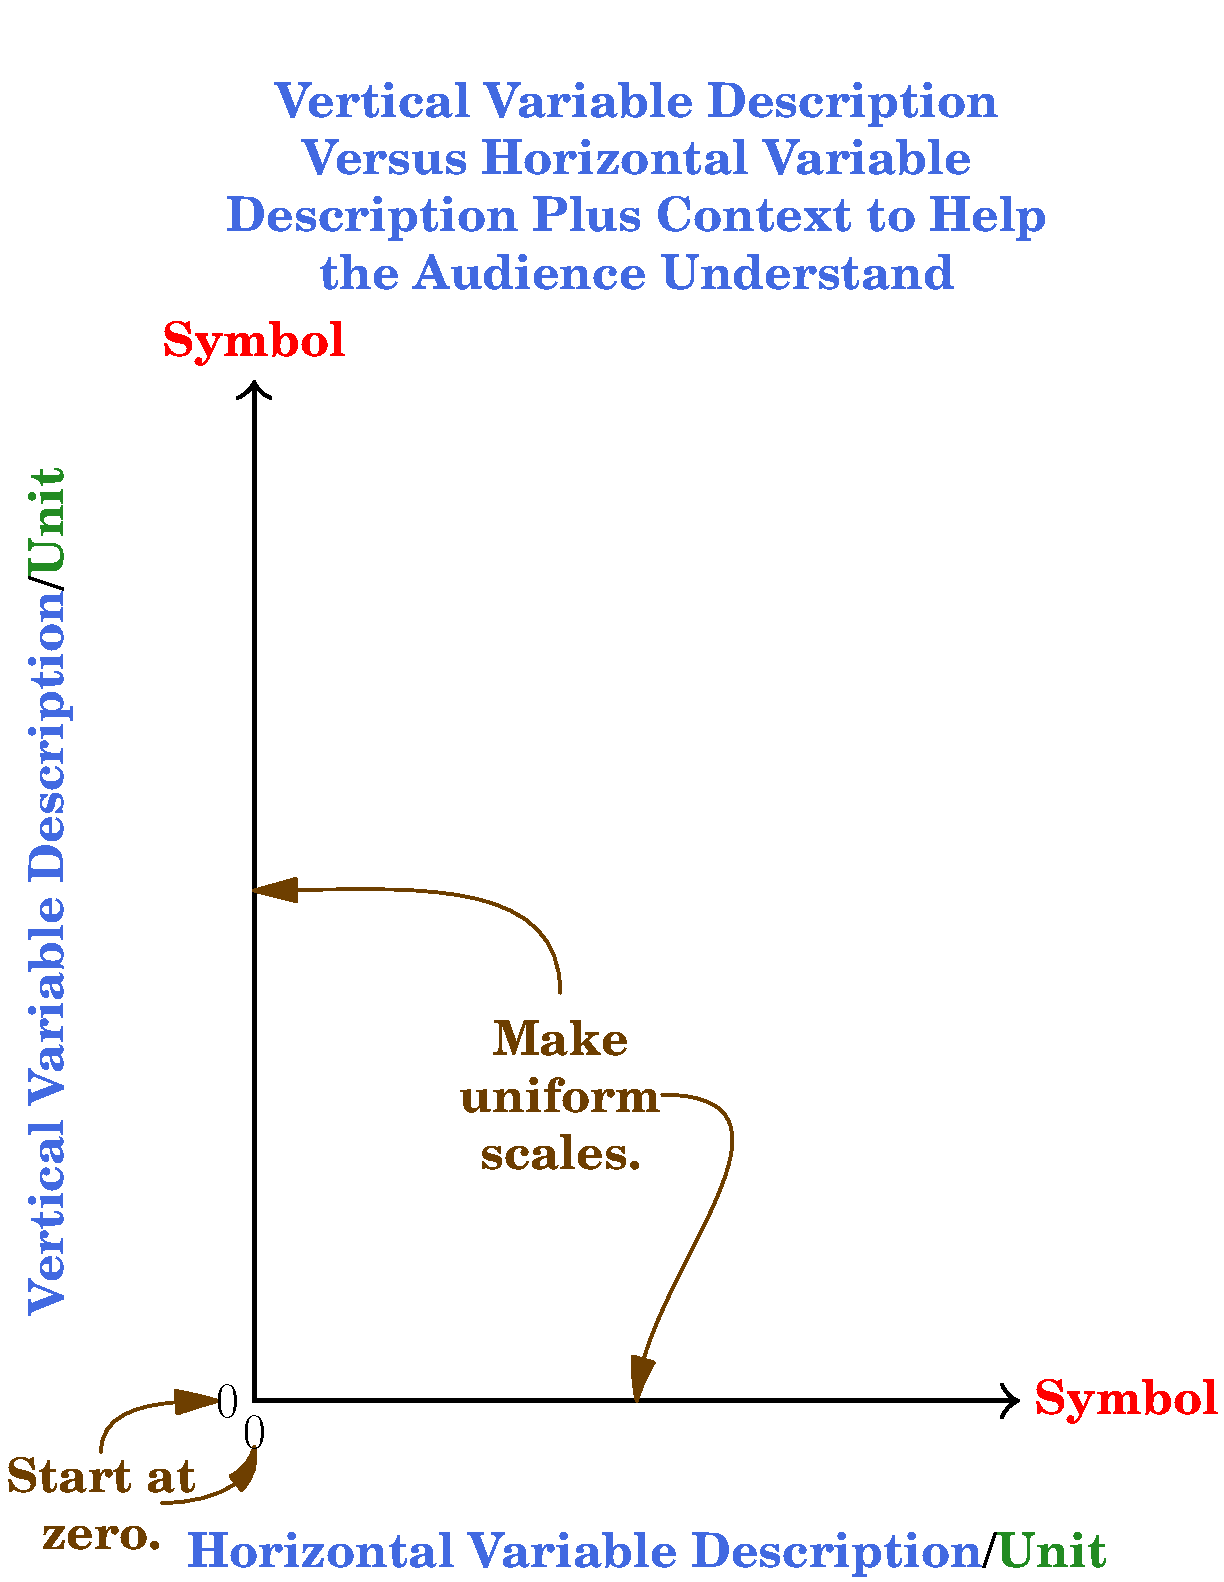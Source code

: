 real page_width = 8.5 inch;
real page_height = 11 inch;
real font_size = 24pt;
pen base_p = NewCenturySchoolBook(series="bx")+fontsize(font_size);
pen axis_p = base_p+linewidth(2.0)+black;
pen annotation_p = base_p+linewidth(1.4)+cmyk(0,41,82,56); // sepia
real ymax = 10;
real xmax = 7.5;
real char_height = font_size;
real char_width = font_size*0.8;
pair start_at_zero = (-1.5,-1);
pair make_uniform_scales = (3,3);

usepackage("xcolor", options="usenames,dvipsnames,svgnames,x11names");
texpreamble("\colorlet{description}{RoyalBlue} \colorlet{unit}{ForestGreen} \colorlet{symbol}{red}"); 
size(page_width, page_height, keepAspect=true);


draw((0,ymax)--(0,0)--(xmax,0), axis_p, Arrows(TeXHead));

label("\begin{minipage}[t][3em][c]{4em}\centering{Start at zero.}\end{minipage}", start_at_zero, annotation_p);
label("$0$", (0,0), W, axis_p);
label("$0$", (0,0), S, axis_p);
draw((start_at_zero+(0,.5)){up}..{right}(-0.35,0), annotation_p, Arrow);
draw((start_at_zero+(.6,0)){right}..{up}(0,-0.45), annotation_p, Arrow);

label("\begin{minipage}[t][3em][c]{7em}\centering{Make uniform scales.}\end{minipage}", make_uniform_scales, annotation_p);

draw((make_uniform_scales+(0,1)){up}..{left}(0,ymax/2), annotation_p, Arrow);
draw((make_uniform_scales+(1,0)){right}..{down}(xmax/2,0), annotation_p, Arrow);

label("\textcolor{description}{Horizontal Variable Description}\textcolor{black}{/}\textcolor{unit}{Unit}",(xmax/2+.1,-1.5), annotation_p);
label("\textcolor{symbol}{Symbol}", (xmax,0), E, annotation_p);

label(rotate(90)*"\textcolor{description}{Vertical Variable Description}\textcolor{black}{/}\textcolor{unit}{Unit}", (-2,ymax/2), annotation_p);
label("\textcolor{symbol}{Symbol}", (0,ymax), N, annotation_p);

label("\color{description}\begin{minipage}[t][2.5in][c]{6in}\centering{Vertical Variable Description Versus Horizontal Variable Description Plus Context to Help the Audience Understand}\end{minipage}", (xmax/2,ymax), N, annotation_p);
